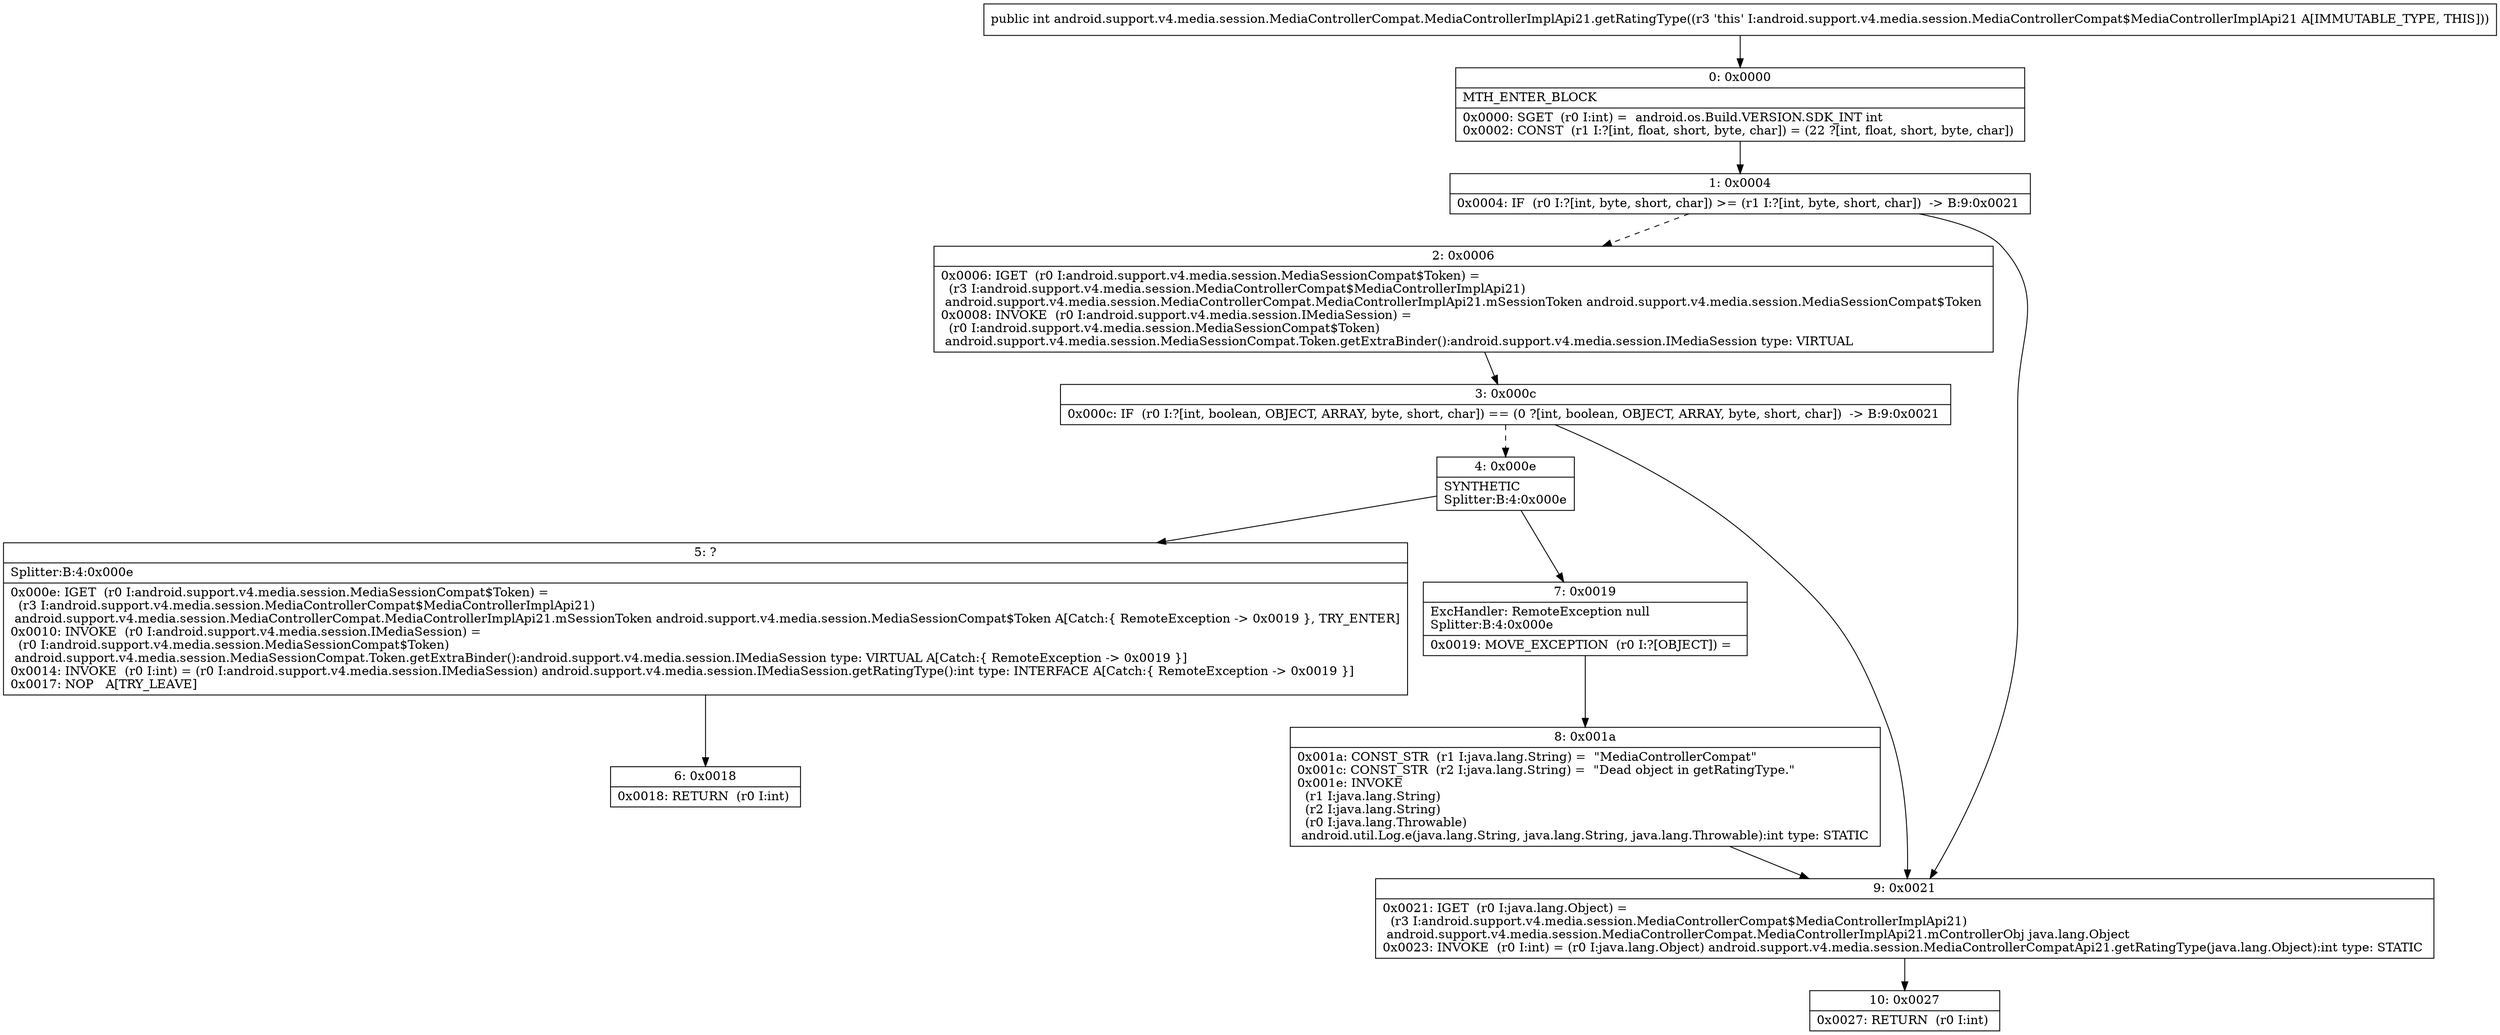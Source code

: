 digraph "CFG forandroid.support.v4.media.session.MediaControllerCompat.MediaControllerImplApi21.getRatingType()I" {
Node_0 [shape=record,label="{0\:\ 0x0000|MTH_ENTER_BLOCK\l|0x0000: SGET  (r0 I:int) =  android.os.Build.VERSION.SDK_INT int \l0x0002: CONST  (r1 I:?[int, float, short, byte, char]) = (22 ?[int, float, short, byte, char]) \l}"];
Node_1 [shape=record,label="{1\:\ 0x0004|0x0004: IF  (r0 I:?[int, byte, short, char]) \>= (r1 I:?[int, byte, short, char])  \-\> B:9:0x0021 \l}"];
Node_2 [shape=record,label="{2\:\ 0x0006|0x0006: IGET  (r0 I:android.support.v4.media.session.MediaSessionCompat$Token) = \l  (r3 I:android.support.v4.media.session.MediaControllerCompat$MediaControllerImplApi21)\l android.support.v4.media.session.MediaControllerCompat.MediaControllerImplApi21.mSessionToken android.support.v4.media.session.MediaSessionCompat$Token \l0x0008: INVOKE  (r0 I:android.support.v4.media.session.IMediaSession) = \l  (r0 I:android.support.v4.media.session.MediaSessionCompat$Token)\l android.support.v4.media.session.MediaSessionCompat.Token.getExtraBinder():android.support.v4.media.session.IMediaSession type: VIRTUAL \l}"];
Node_3 [shape=record,label="{3\:\ 0x000c|0x000c: IF  (r0 I:?[int, boolean, OBJECT, ARRAY, byte, short, char]) == (0 ?[int, boolean, OBJECT, ARRAY, byte, short, char])  \-\> B:9:0x0021 \l}"];
Node_4 [shape=record,label="{4\:\ 0x000e|SYNTHETIC\lSplitter:B:4:0x000e\l}"];
Node_5 [shape=record,label="{5\:\ ?|Splitter:B:4:0x000e\l|0x000e: IGET  (r0 I:android.support.v4.media.session.MediaSessionCompat$Token) = \l  (r3 I:android.support.v4.media.session.MediaControllerCompat$MediaControllerImplApi21)\l android.support.v4.media.session.MediaControllerCompat.MediaControllerImplApi21.mSessionToken android.support.v4.media.session.MediaSessionCompat$Token A[Catch:\{ RemoteException \-\> 0x0019 \}, TRY_ENTER]\l0x0010: INVOKE  (r0 I:android.support.v4.media.session.IMediaSession) = \l  (r0 I:android.support.v4.media.session.MediaSessionCompat$Token)\l android.support.v4.media.session.MediaSessionCompat.Token.getExtraBinder():android.support.v4.media.session.IMediaSession type: VIRTUAL A[Catch:\{ RemoteException \-\> 0x0019 \}]\l0x0014: INVOKE  (r0 I:int) = (r0 I:android.support.v4.media.session.IMediaSession) android.support.v4.media.session.IMediaSession.getRatingType():int type: INTERFACE A[Catch:\{ RemoteException \-\> 0x0019 \}]\l0x0017: NOP   A[TRY_LEAVE]\l}"];
Node_6 [shape=record,label="{6\:\ 0x0018|0x0018: RETURN  (r0 I:int) \l}"];
Node_7 [shape=record,label="{7\:\ 0x0019|ExcHandler: RemoteException null\lSplitter:B:4:0x000e\l|0x0019: MOVE_EXCEPTION  (r0 I:?[OBJECT]) =  \l}"];
Node_8 [shape=record,label="{8\:\ 0x001a|0x001a: CONST_STR  (r1 I:java.lang.String) =  \"MediaControllerCompat\" \l0x001c: CONST_STR  (r2 I:java.lang.String) =  \"Dead object in getRatingType.\" \l0x001e: INVOKE  \l  (r1 I:java.lang.String)\l  (r2 I:java.lang.String)\l  (r0 I:java.lang.Throwable)\l android.util.Log.e(java.lang.String, java.lang.String, java.lang.Throwable):int type: STATIC \l}"];
Node_9 [shape=record,label="{9\:\ 0x0021|0x0021: IGET  (r0 I:java.lang.Object) = \l  (r3 I:android.support.v4.media.session.MediaControllerCompat$MediaControllerImplApi21)\l android.support.v4.media.session.MediaControllerCompat.MediaControllerImplApi21.mControllerObj java.lang.Object \l0x0023: INVOKE  (r0 I:int) = (r0 I:java.lang.Object) android.support.v4.media.session.MediaControllerCompatApi21.getRatingType(java.lang.Object):int type: STATIC \l}"];
Node_10 [shape=record,label="{10\:\ 0x0027|0x0027: RETURN  (r0 I:int) \l}"];
MethodNode[shape=record,label="{public int android.support.v4.media.session.MediaControllerCompat.MediaControllerImplApi21.getRatingType((r3 'this' I:android.support.v4.media.session.MediaControllerCompat$MediaControllerImplApi21 A[IMMUTABLE_TYPE, THIS])) }"];
MethodNode -> Node_0;
Node_0 -> Node_1;
Node_1 -> Node_2[style=dashed];
Node_1 -> Node_9;
Node_2 -> Node_3;
Node_3 -> Node_4[style=dashed];
Node_3 -> Node_9;
Node_4 -> Node_5;
Node_4 -> Node_7;
Node_5 -> Node_6;
Node_7 -> Node_8;
Node_8 -> Node_9;
Node_9 -> Node_10;
}

